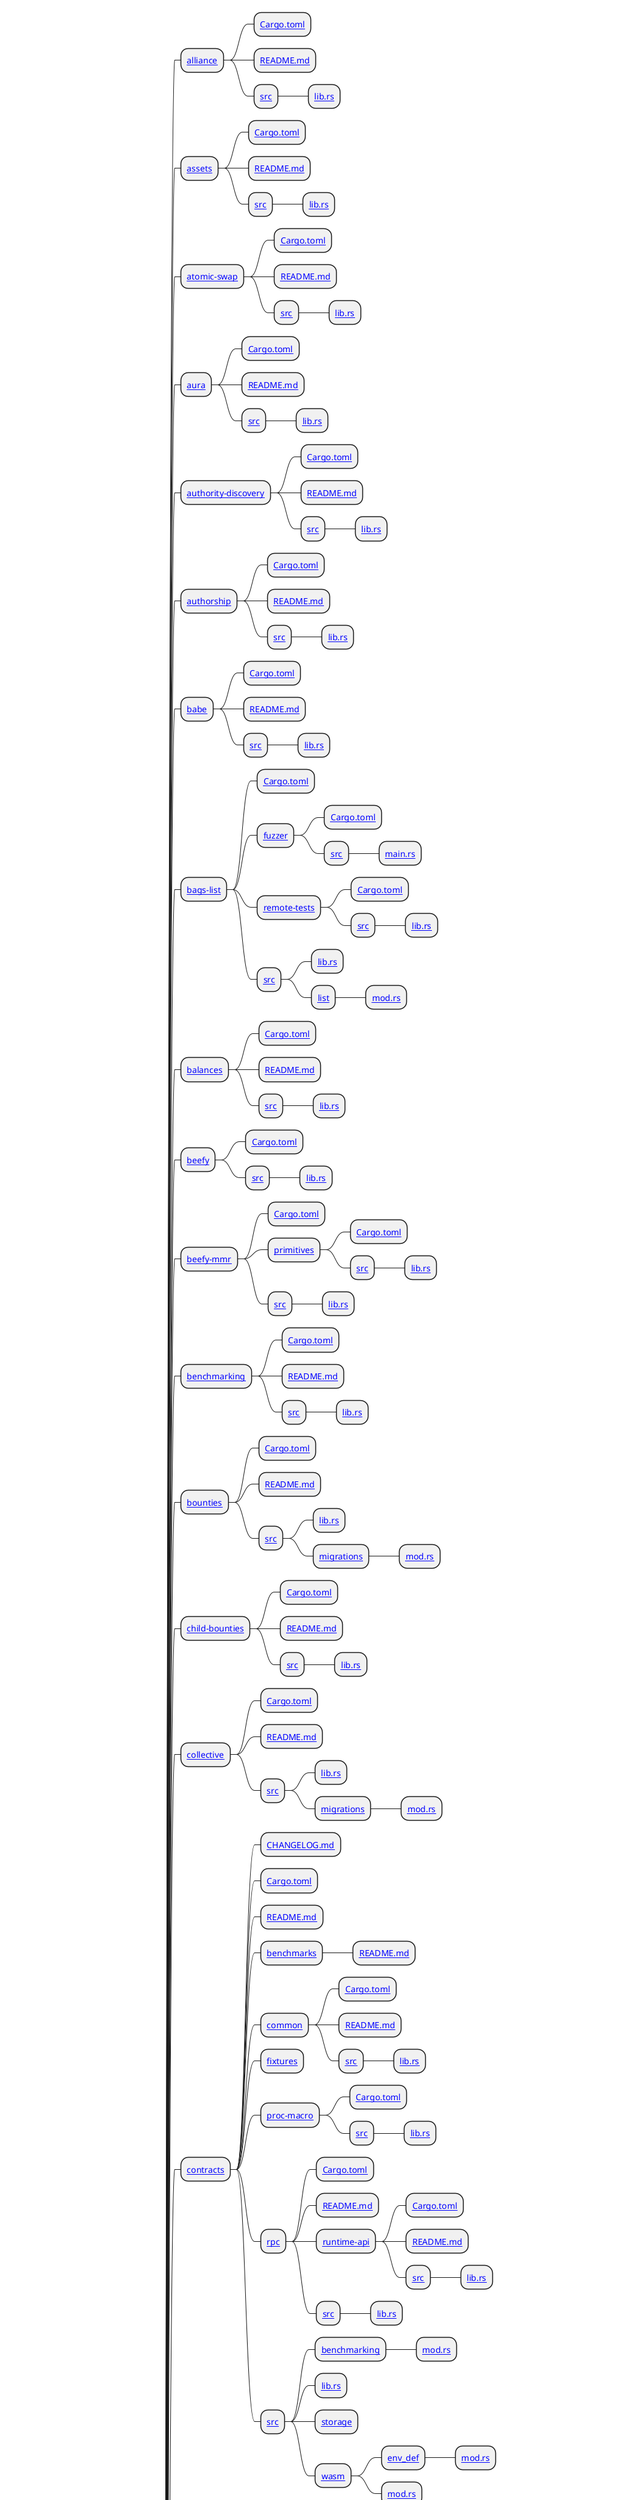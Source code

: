 @startmindmap
* substrate/frame
** [[https://github.com/paritytech/substrate/blob/master/frame frame]]
*** [[https://github.com/paritytech/substrate/blob/master/frame/alliance alliance]]
**** [[https://github.com/paritytech/substrate/blob/master/frame/alliance/Cargo.toml Cargo.toml]]
**** [[https://github.com/paritytech/substrate/blob/master/frame/alliance/README.md README.md]]
**** [[https://github.com/paritytech/substrate/blob/master/frame/alliance/src src]]
***** [[https://github.com/paritytech/substrate/blob/master/frame/alliance/src/lib.rs lib.rs]]
*** [[https://github.com/paritytech/substrate/blob/master/frame/assets assets]]
**** [[https://github.com/paritytech/substrate/blob/master/frame/assets/Cargo.toml Cargo.toml]]
**** [[https://github.com/paritytech/substrate/blob/master/frame/assets/README.md README.md]]
**** [[https://github.com/paritytech/substrate/blob/master/frame/assets/src src]]
***** [[https://github.com/paritytech/substrate/blob/master/frame/assets/src/lib.rs lib.rs]]
*** [[https://github.com/paritytech/substrate/blob/master/frame/atomic-swap atomic-swap]]
**** [[https://github.com/paritytech/substrate/blob/master/frame/atomic-swap/Cargo.toml Cargo.toml]]
**** [[https://github.com/paritytech/substrate/blob/master/frame/atomic-swap/README.md README.md]]
**** [[https://github.com/paritytech/substrate/blob/master/frame/atomic-swap/src src]]
***** [[https://github.com/paritytech/substrate/blob/master/frame/atomic-swap/src/lib.rs lib.rs]]
*** [[https://github.com/paritytech/substrate/blob/master/frame/aura aura]]
**** [[https://github.com/paritytech/substrate/blob/master/frame/aura/Cargo.toml Cargo.toml]]
**** [[https://github.com/paritytech/substrate/blob/master/frame/aura/README.md README.md]]
**** [[https://github.com/paritytech/substrate/blob/master/frame/aura/src src]]
***** [[https://github.com/paritytech/substrate/blob/master/frame/aura/src/lib.rs lib.rs]]
*** [[https://github.com/paritytech/substrate/blob/master/frame/authority-discovery authority-discovery]]
**** [[https://github.com/paritytech/substrate/blob/master/frame/authority-discovery/Cargo.toml Cargo.toml]]
**** [[https://github.com/paritytech/substrate/blob/master/frame/authority-discovery/README.md README.md]]
**** [[https://github.com/paritytech/substrate/blob/master/frame/authority-discovery/src src]]
***** [[https://github.com/paritytech/substrate/blob/master/frame/authority-discovery/src/lib.rs lib.rs]]
*** [[https://github.com/paritytech/substrate/blob/master/frame/authorship authorship]]
**** [[https://github.com/paritytech/substrate/blob/master/frame/authorship/Cargo.toml Cargo.toml]]
**** [[https://github.com/paritytech/substrate/blob/master/frame/authorship/README.md README.md]]
**** [[https://github.com/paritytech/substrate/blob/master/frame/authorship/src src]]
***** [[https://github.com/paritytech/substrate/blob/master/frame/authorship/src/lib.rs lib.rs]]
*** [[https://github.com/paritytech/substrate/blob/master/frame/babe babe]]
**** [[https://github.com/paritytech/substrate/blob/master/frame/babe/Cargo.toml Cargo.toml]]
**** [[https://github.com/paritytech/substrate/blob/master/frame/babe/README.md README.md]]
**** [[https://github.com/paritytech/substrate/blob/master/frame/babe/src src]]
***** [[https://github.com/paritytech/substrate/blob/master/frame/babe/src/lib.rs lib.rs]]
*** [[https://github.com/paritytech/substrate/blob/master/frame/bags-list bags-list]]
**** [[https://github.com/paritytech/substrate/blob/master/frame/bags-list/Cargo.toml Cargo.toml]]
**** [[https://github.com/paritytech/substrate/blob/master/frame/bags-list/fuzzer fuzzer]]
***** [[https://github.com/paritytech/substrate/blob/master/frame/bags-list/fuzzer/Cargo.toml Cargo.toml]]
***** [[https://github.com/paritytech/substrate/blob/master/frame/bags-list/fuzzer/src src]]
****** [[https://github.com/paritytech/substrate/blob/master/frame/bags-list/fuzzer/src/main.rs main.rs]]
**** [[https://github.com/paritytech/substrate/blob/master/frame/bags-list/remote-tests remote-tests]]
***** [[https://github.com/paritytech/substrate/blob/master/frame/bags-list/remote-tests/Cargo.toml Cargo.toml]]
***** [[https://github.com/paritytech/substrate/blob/master/frame/bags-list/remote-tests/src src]]
****** [[https://github.com/paritytech/substrate/blob/master/frame/bags-list/remote-tests/src/lib.rs lib.rs]]
**** [[https://github.com/paritytech/substrate/blob/master/frame/bags-list/src src]]
***** [[https://github.com/paritytech/substrate/blob/master/frame/bags-list/src/lib.rs lib.rs]]
***** [[https://github.com/paritytech/substrate/blob/master/frame/bags-list/src/list list]]
****** [[https://github.com/paritytech/substrate/blob/master/frame/bags-list/src/list/mod.rs mod.rs]]
*** [[https://github.com/paritytech/substrate/blob/master/frame/balances balances]]
**** [[https://github.com/paritytech/substrate/blob/master/frame/balances/Cargo.toml Cargo.toml]]
**** [[https://github.com/paritytech/substrate/blob/master/frame/balances/README.md README.md]]
**** [[https://github.com/paritytech/substrate/blob/master/frame/balances/src src]]
***** [[https://github.com/paritytech/substrate/blob/master/frame/balances/src/lib.rs lib.rs]]
*** [[https://github.com/paritytech/substrate/blob/master/frame/beefy beefy]]
**** [[https://github.com/paritytech/substrate/blob/master/frame/beefy/Cargo.toml Cargo.toml]]
**** [[https://github.com/paritytech/substrate/blob/master/frame/beefy/src src]]
***** [[https://github.com/paritytech/substrate/blob/master/frame/beefy/src/lib.rs lib.rs]]
*** [[https://github.com/paritytech/substrate/blob/master/frame/beefy-mmr beefy-mmr]]
**** [[https://github.com/paritytech/substrate/blob/master/frame/beefy-mmr/Cargo.toml Cargo.toml]]
**** [[https://github.com/paritytech/substrate/blob/master/frame/beefy-mmr/primitives primitives]]
***** [[https://github.com/paritytech/substrate/blob/master/frame/beefy-mmr/primitives/Cargo.toml Cargo.toml]]
***** [[https://github.com/paritytech/substrate/blob/master/frame/beefy-mmr/primitives/src src]]
****** [[https://github.com/paritytech/substrate/blob/master/frame/beefy-mmr/primitives/src/lib.rs lib.rs]]
**** [[https://github.com/paritytech/substrate/blob/master/frame/beefy-mmr/src src]]
***** [[https://github.com/paritytech/substrate/blob/master/frame/beefy-mmr/src/lib.rs lib.rs]]
*** [[https://github.com/paritytech/substrate/blob/master/frame/benchmarking benchmarking]]
**** [[https://github.com/paritytech/substrate/blob/master/frame/benchmarking/Cargo.toml Cargo.toml]]
**** [[https://github.com/paritytech/substrate/blob/master/frame/benchmarking/README.md README.md]]
**** [[https://github.com/paritytech/substrate/blob/master/frame/benchmarking/src src]]
***** [[https://github.com/paritytech/substrate/blob/master/frame/benchmarking/src/lib.rs lib.rs]]
*** [[https://github.com/paritytech/substrate/blob/master/frame/bounties bounties]]
**** [[https://github.com/paritytech/substrate/blob/master/frame/bounties/Cargo.toml Cargo.toml]]
**** [[https://github.com/paritytech/substrate/blob/master/frame/bounties/README.md README.md]]
**** [[https://github.com/paritytech/substrate/blob/master/frame/bounties/src src]]
***** [[https://github.com/paritytech/substrate/blob/master/frame/bounties/src/lib.rs lib.rs]]
***** [[https://github.com/paritytech/substrate/blob/master/frame/bounties/src/migrations migrations]]
****** [[https://github.com/paritytech/substrate/blob/master/frame/bounties/src/migrations/mod.rs mod.rs]]
*** [[https://github.com/paritytech/substrate/blob/master/frame/child-bounties child-bounties]]
**** [[https://github.com/paritytech/substrate/blob/master/frame/child-bounties/Cargo.toml Cargo.toml]]
**** [[https://github.com/paritytech/substrate/blob/master/frame/child-bounties/README.md README.md]]
**** [[https://github.com/paritytech/substrate/blob/master/frame/child-bounties/src src]]
***** [[https://github.com/paritytech/substrate/blob/master/frame/child-bounties/src/lib.rs lib.rs]]
*** [[https://github.com/paritytech/substrate/blob/master/frame/collective collective]]
**** [[https://github.com/paritytech/substrate/blob/master/frame/collective/Cargo.toml Cargo.toml]]
**** [[https://github.com/paritytech/substrate/blob/master/frame/collective/README.md README.md]]
**** [[https://github.com/paritytech/substrate/blob/master/frame/collective/src src]]
***** [[https://github.com/paritytech/substrate/blob/master/frame/collective/src/lib.rs lib.rs]]
***** [[https://github.com/paritytech/substrate/blob/master/frame/collective/src/migrations migrations]]
****** [[https://github.com/paritytech/substrate/blob/master/frame/collective/src/migrations/mod.rs mod.rs]]
*** [[https://github.com/paritytech/substrate/blob/master/frame/contracts contracts]]
**** [[https://github.com/paritytech/substrate/blob/master/frame/contracts/CHANGELOG.md CHANGELOG.md]]
**** [[https://github.com/paritytech/substrate/blob/master/frame/contracts/Cargo.toml Cargo.toml]]
**** [[https://github.com/paritytech/substrate/blob/master/frame/contracts/README.md README.md]]
**** [[https://github.com/paritytech/substrate/blob/master/frame/contracts/benchmarks benchmarks]]
***** [[https://github.com/paritytech/substrate/blob/master/frame/contracts/benchmarks/README.md README.md]]
**** [[https://github.com/paritytech/substrate/blob/master/frame/contracts/common common]]
***** [[https://github.com/paritytech/substrate/blob/master/frame/contracts/common/Cargo.toml Cargo.toml]]
***** [[https://github.com/paritytech/substrate/blob/master/frame/contracts/common/README.md README.md]]
***** [[https://github.com/paritytech/substrate/blob/master/frame/contracts/common/src src]]
****** [[https://github.com/paritytech/substrate/blob/master/frame/contracts/common/src/lib.rs lib.rs]]
**** [[https://github.com/paritytech/substrate/blob/master/frame/contracts/fixtures fixtures]]
**** [[https://github.com/paritytech/substrate/blob/master/frame/contracts/proc-macro proc-macro]]
***** [[https://github.com/paritytech/substrate/blob/master/frame/contracts/proc-macro/Cargo.toml Cargo.toml]]
***** [[https://github.com/paritytech/substrate/blob/master/frame/contracts/proc-macro/src src]]
****** [[https://github.com/paritytech/substrate/blob/master/frame/contracts/proc-macro/src/lib.rs lib.rs]]
**** [[https://github.com/paritytech/substrate/blob/master/frame/contracts/rpc rpc]]
***** [[https://github.com/paritytech/substrate/blob/master/frame/contracts/rpc/Cargo.toml Cargo.toml]]
***** [[https://github.com/paritytech/substrate/blob/master/frame/contracts/rpc/README.md README.md]]
***** [[https://github.com/paritytech/substrate/blob/master/frame/contracts/rpc/runtime-api runtime-api]]
****** [[https://github.com/paritytech/substrate/blob/master/frame/contracts/rpc/runtime-api/Cargo.toml Cargo.toml]]
****** [[https://github.com/paritytech/substrate/blob/master/frame/contracts/rpc/runtime-api/README.md README.md]]
****** [[https://github.com/paritytech/substrate/blob/master/frame/contracts/rpc/runtime-api/src src]]
******* [[https://github.com/paritytech/substrate/blob/master/frame/contracts/rpc/runtime-api/src/lib.rs lib.rs]]
***** [[https://github.com/paritytech/substrate/blob/master/frame/contracts/rpc/src src]]
****** [[https://github.com/paritytech/substrate/blob/master/frame/contracts/rpc/src/lib.rs lib.rs]]
**** [[https://github.com/paritytech/substrate/blob/master/frame/contracts/src src]]
***** [[https://github.com/paritytech/substrate/blob/master/frame/contracts/src/benchmarking benchmarking]]
****** [[https://github.com/paritytech/substrate/blob/master/frame/contracts/src/benchmarking/mod.rs mod.rs]]
***** [[https://github.com/paritytech/substrate/blob/master/frame/contracts/src/lib.rs lib.rs]]
***** [[https://github.com/paritytech/substrate/blob/master/frame/contracts/src/storage storage]]
***** [[https://github.com/paritytech/substrate/blob/master/frame/contracts/src/wasm wasm]]
****** [[https://github.com/paritytech/substrate/blob/master/frame/contracts/src/wasm/env_def env_def]]
******* [[https://github.com/paritytech/substrate/blob/master/frame/contracts/src/wasm/env_def/mod.rs mod.rs]]
****** [[https://github.com/paritytech/substrate/blob/master/frame/contracts/src/wasm/mod.rs mod.rs]]
*** [[https://github.com/paritytech/substrate/blob/master/frame/conviction-voting conviction-voting]]
**** [[https://github.com/paritytech/substrate/blob/master/frame/conviction-voting/Cargo.toml Cargo.toml]]
**** [[https://github.com/paritytech/substrate/blob/master/frame/conviction-voting/README.md README.md]]
**** [[https://github.com/paritytech/substrate/blob/master/frame/conviction-voting/src src]]
***** [[https://github.com/paritytech/substrate/blob/master/frame/conviction-voting/src/lib.rs lib.rs]]
*** [[https://github.com/paritytech/substrate/blob/master/frame/democracy democracy]]
**** [[https://github.com/paritytech/substrate/blob/master/frame/democracy/Cargo.toml Cargo.toml]]
**** [[https://github.com/paritytech/substrate/blob/master/frame/democracy/README.md README.md]]
**** [[https://github.com/paritytech/substrate/blob/master/frame/democracy/src src]]
***** [[https://github.com/paritytech/substrate/blob/master/frame/democracy/src/lib.rs lib.rs]]
***** [[https://github.com/paritytech/substrate/blob/master/frame/democracy/src/tests tests]]
*** [[https://github.com/paritytech/substrate/blob/master/frame/election-provider-multi-phase election-provider-multi-phase]]
**** [[https://github.com/paritytech/substrate/blob/master/frame/election-provider-multi-phase/Cargo.toml Cargo.toml]]
**** [[https://github.com/paritytech/substrate/blob/master/frame/election-provider-multi-phase/src src]]
***** [[https://github.com/paritytech/substrate/blob/master/frame/election-provider-multi-phase/src/lib.rs lib.rs]]
*** [[https://github.com/paritytech/substrate/blob/master/frame/election-provider-support election-provider-support]]
**** [[https://github.com/paritytech/substrate/blob/master/frame/election-provider-support/Cargo.toml Cargo.toml]]
**** [[https://github.com/paritytech/substrate/blob/master/frame/election-provider-support/benchmarking benchmarking]]
***** [[https://github.com/paritytech/substrate/blob/master/frame/election-provider-support/benchmarking/Cargo.toml Cargo.toml]]
***** [[https://github.com/paritytech/substrate/blob/master/frame/election-provider-support/benchmarking/src src]]
****** [[https://github.com/paritytech/substrate/blob/master/frame/election-provider-support/benchmarking/src/lib.rs lib.rs]]
**** [[https://github.com/paritytech/substrate/blob/master/frame/election-provider-support/solution-type solution-type]]
***** [[https://github.com/paritytech/substrate/blob/master/frame/election-provider-support/solution-type/Cargo.toml Cargo.toml]]
***** [[https://github.com/paritytech/substrate/blob/master/frame/election-provider-support/solution-type/fuzzer fuzzer]]
****** [[https://github.com/paritytech/substrate/blob/master/frame/election-provider-support/solution-type/fuzzer/Cargo.toml Cargo.toml]]
****** [[https://github.com/paritytech/substrate/blob/master/frame/election-provider-support/solution-type/fuzzer/src src]]
***** [[https://github.com/paritytech/substrate/blob/master/frame/election-provider-support/solution-type/src src]]
****** [[https://github.com/paritytech/substrate/blob/master/frame/election-provider-support/solution-type/src/lib.rs lib.rs]]
***** [[https://github.com/paritytech/substrate/blob/master/frame/election-provider-support/solution-type/tests tests]]
****** [[https://github.com/paritytech/substrate/blob/master/frame/election-provider-support/solution-type/tests/ui ui]]
******* [[https://github.com/paritytech/substrate/blob/master/frame/election-provider-support/solution-type/tests/ui/fail fail]]
**** [[https://github.com/paritytech/substrate/blob/master/frame/election-provider-support/src src]]
***** [[https://github.com/paritytech/substrate/blob/master/frame/election-provider-support/src/lib.rs lib.rs]]
*** [[https://github.com/paritytech/substrate/blob/master/frame/elections-phragmen elections-phragmen]]
**** [[https://github.com/paritytech/substrate/blob/master/frame/elections-phragmen/CHANGELOG.md CHANGELOG.md]]
**** [[https://github.com/paritytech/substrate/blob/master/frame/elections-phragmen/Cargo.toml Cargo.toml]]
**** [[https://github.com/paritytech/substrate/blob/master/frame/elections-phragmen/README.md README.md]]
**** [[https://github.com/paritytech/substrate/blob/master/frame/elections-phragmen/src src]]
***** [[https://github.com/paritytech/substrate/blob/master/frame/elections-phragmen/src/lib.rs lib.rs]]
***** [[https://github.com/paritytech/substrate/blob/master/frame/elections-phragmen/src/migrations migrations]]
****** [[https://github.com/paritytech/substrate/blob/master/frame/elections-phragmen/src/migrations/mod.rs mod.rs]]
*** [[https://github.com/paritytech/substrate/blob/master/frame/examples examples]]
**** [[https://github.com/paritytech/substrate/blob/master/frame/examples/basic basic]]
***** [[https://github.com/paritytech/substrate/blob/master/frame/examples/basic/Cargo.toml Cargo.toml]]
***** [[https://github.com/paritytech/substrate/blob/master/frame/examples/basic/README.md README.md]]
***** [[https://github.com/paritytech/substrate/blob/master/frame/examples/basic/src src]]
****** [[https://github.com/paritytech/substrate/blob/master/frame/examples/basic/src/lib.rs lib.rs]]
**** [[https://github.com/paritytech/substrate/blob/master/frame/examples/offchain-worker offchain-worker]]
***** [[https://github.com/paritytech/substrate/blob/master/frame/examples/offchain-worker/Cargo.toml Cargo.toml]]
***** [[https://github.com/paritytech/substrate/blob/master/frame/examples/offchain-worker/README.md README.md]]
***** [[https://github.com/paritytech/substrate/blob/master/frame/examples/offchain-worker/src src]]
****** [[https://github.com/paritytech/substrate/blob/master/frame/examples/offchain-worker/src/lib.rs lib.rs]]
**** [[https://github.com/paritytech/substrate/blob/master/frame/examples/parallel parallel]]
***** [[https://github.com/paritytech/substrate/blob/master/frame/examples/parallel/Cargo.toml Cargo.toml]]
***** [[https://github.com/paritytech/substrate/blob/master/frame/examples/parallel/README.md README.md]]
***** [[https://github.com/paritytech/substrate/blob/master/frame/examples/parallel/src src]]
****** [[https://github.com/paritytech/substrate/blob/master/frame/examples/parallel/src/lib.rs lib.rs]]
*** [[https://github.com/paritytech/substrate/blob/master/frame/executive executive]]
**** [[https://github.com/paritytech/substrate/blob/master/frame/executive/Cargo.toml Cargo.toml]]
**** [[https://github.com/paritytech/substrate/blob/master/frame/executive/README.md README.md]]
**** [[https://github.com/paritytech/substrate/blob/master/frame/executive/src src]]
***** [[https://github.com/paritytech/substrate/blob/master/frame/executive/src/lib.rs lib.rs]]
*** [[https://github.com/paritytech/substrate/blob/master/frame/gilt gilt]]
**** [[https://github.com/paritytech/substrate/blob/master/frame/gilt/Cargo.toml Cargo.toml]]
**** [[https://github.com/paritytech/substrate/blob/master/frame/gilt/README.md README.md]]
**** [[https://github.com/paritytech/substrate/blob/master/frame/gilt/src src]]
***** [[https://github.com/paritytech/substrate/blob/master/frame/gilt/src/lib.rs lib.rs]]
*** [[https://github.com/paritytech/substrate/blob/master/frame/grandpa grandpa]]
**** [[https://github.com/paritytech/substrate/blob/master/frame/grandpa/Cargo.toml Cargo.toml]]
**** [[https://github.com/paritytech/substrate/blob/master/frame/grandpa/README.md README.md]]
**** [[https://github.com/paritytech/substrate/blob/master/frame/grandpa/src src]]
***** [[https://github.com/paritytech/substrate/blob/master/frame/grandpa/src/lib.rs lib.rs]]
***** [[https://github.com/paritytech/substrate/blob/master/frame/grandpa/src/migrations migrations]]
*** [[https://github.com/paritytech/substrate/blob/master/frame/identity identity]]
**** [[https://github.com/paritytech/substrate/blob/master/frame/identity/Cargo.toml Cargo.toml]]
**** [[https://github.com/paritytech/substrate/blob/master/frame/identity/README.md README.md]]
**** [[https://github.com/paritytech/substrate/blob/master/frame/identity/src src]]
***** [[https://github.com/paritytech/substrate/blob/master/frame/identity/src/lib.rs lib.rs]]
*** [[https://github.com/paritytech/substrate/blob/master/frame/im-online im-online]]
**** [[https://github.com/paritytech/substrate/blob/master/frame/im-online/Cargo.toml Cargo.toml]]
**** [[https://github.com/paritytech/substrate/blob/master/frame/im-online/README.md README.md]]
**** [[https://github.com/paritytech/substrate/blob/master/frame/im-online/src src]]
***** [[https://github.com/paritytech/substrate/blob/master/frame/im-online/src/lib.rs lib.rs]]
*** [[https://github.com/paritytech/substrate/blob/master/frame/indices indices]]
**** [[https://github.com/paritytech/substrate/blob/master/frame/indices/Cargo.toml Cargo.toml]]
**** [[https://github.com/paritytech/substrate/blob/master/frame/indices/README.md README.md]]
**** [[https://github.com/paritytech/substrate/blob/master/frame/indices/src src]]
***** [[https://github.com/paritytech/substrate/blob/master/frame/indices/src/lib.rs lib.rs]]
*** [[https://github.com/paritytech/substrate/blob/master/frame/lottery lottery]]
**** [[https://github.com/paritytech/substrate/blob/master/frame/lottery/Cargo.toml Cargo.toml]]
**** [[https://github.com/paritytech/substrate/blob/master/frame/lottery/src src]]
***** [[https://github.com/paritytech/substrate/blob/master/frame/lottery/src/lib.rs lib.rs]]
*** [[https://github.com/paritytech/substrate/blob/master/frame/membership membership]]
**** [[https://github.com/paritytech/substrate/blob/master/frame/membership/Cargo.toml Cargo.toml]]
**** [[https://github.com/paritytech/substrate/blob/master/frame/membership/README.md README.md]]
**** [[https://github.com/paritytech/substrate/blob/master/frame/membership/src src]]
***** [[https://github.com/paritytech/substrate/blob/master/frame/membership/src/lib.rs lib.rs]]
***** [[https://github.com/paritytech/substrate/blob/master/frame/membership/src/migrations migrations]]
****** [[https://github.com/paritytech/substrate/blob/master/frame/membership/src/migrations/mod.rs mod.rs]]
*** [[https://github.com/paritytech/substrate/blob/master/frame/merkle-mountain-range merkle-mountain-range]]
**** [[https://github.com/paritytech/substrate/blob/master/frame/merkle-mountain-range/Cargo.toml Cargo.toml]]
**** [[https://github.com/paritytech/substrate/blob/master/frame/merkle-mountain-range/rpc rpc]]
***** [[https://github.com/paritytech/substrate/blob/master/frame/merkle-mountain-range/rpc/Cargo.toml Cargo.toml]]
***** [[https://github.com/paritytech/substrate/blob/master/frame/merkle-mountain-range/rpc/src src]]
****** [[https://github.com/paritytech/substrate/blob/master/frame/merkle-mountain-range/rpc/src/lib.rs lib.rs]]
**** [[https://github.com/paritytech/substrate/blob/master/frame/merkle-mountain-range/src src]]
***** [[https://github.com/paritytech/substrate/blob/master/frame/merkle-mountain-range/src/lib.rs lib.rs]]
***** [[https://github.com/paritytech/substrate/blob/master/frame/merkle-mountain-range/src/mmr mmr]]
****** [[https://github.com/paritytech/substrate/blob/master/frame/merkle-mountain-range/src/mmr/mod.rs mod.rs]]
*** [[https://github.com/paritytech/substrate/blob/master/frame/multisig multisig]]
**** [[https://github.com/paritytech/substrate/blob/master/frame/multisig/Cargo.toml Cargo.toml]]
**** [[https://github.com/paritytech/substrate/blob/master/frame/multisig/README.md README.md]]
**** [[https://github.com/paritytech/substrate/blob/master/frame/multisig/src src]]
***** [[https://github.com/paritytech/substrate/blob/master/frame/multisig/src/lib.rs lib.rs]]
*** [[https://github.com/paritytech/substrate/blob/master/frame/nicks nicks]]
**** [[https://github.com/paritytech/substrate/blob/master/frame/nicks/Cargo.toml Cargo.toml]]
**** [[https://github.com/paritytech/substrate/blob/master/frame/nicks/README.md README.md]]
**** [[https://github.com/paritytech/substrate/blob/master/frame/nicks/src src]]
***** [[https://github.com/paritytech/substrate/blob/master/frame/nicks/src/lib.rs lib.rs]]
*** [[https://github.com/paritytech/substrate/blob/master/frame/node-authorization node-authorization]]
**** [[https://github.com/paritytech/substrate/blob/master/frame/node-authorization/Cargo.toml Cargo.toml]]
**** [[https://github.com/paritytech/substrate/blob/master/frame/node-authorization/src src]]
***** [[https://github.com/paritytech/substrate/blob/master/frame/node-authorization/src/lib.rs lib.rs]]
*** [[https://github.com/paritytech/substrate/blob/master/frame/nomination-pools nomination-pools]]
**** [[https://github.com/paritytech/substrate/blob/master/frame/nomination-pools/Cargo.toml Cargo.toml]]
**** [[https://github.com/paritytech/substrate/blob/master/frame/nomination-pools/benchmarking benchmarking]]
***** [[https://github.com/paritytech/substrate/blob/master/frame/nomination-pools/benchmarking/Cargo.toml Cargo.toml]]
***** [[https://github.com/paritytech/substrate/blob/master/frame/nomination-pools/benchmarking/README.md README.md]]
***** [[https://github.com/paritytech/substrate/blob/master/frame/nomination-pools/benchmarking/src src]]
****** [[https://github.com/paritytech/substrate/blob/master/frame/nomination-pools/benchmarking/src/lib.rs lib.rs]]
**** [[https://github.com/paritytech/substrate/blob/master/frame/nomination-pools/src src]]
***** [[https://github.com/paritytech/substrate/blob/master/frame/nomination-pools/src/lib.rs lib.rs]]
**** [[https://github.com/paritytech/substrate/blob/master/frame/nomination-pools/test-staking test-staking]]
***** [[https://github.com/paritytech/substrate/blob/master/frame/nomination-pools/test-staking/Cargo.toml Cargo.toml]]
***** [[https://github.com/paritytech/substrate/blob/master/frame/nomination-pools/test-staking/src src]]
****** [[https://github.com/paritytech/substrate/blob/master/frame/nomination-pools/test-staking/src/lib.rs lib.rs]]
*** [[https://github.com/paritytech/substrate/blob/master/frame/offences offences]]
**** [[https://github.com/paritytech/substrate/blob/master/frame/offences/Cargo.toml Cargo.toml]]
**** [[https://github.com/paritytech/substrate/blob/master/frame/offences/README.md README.md]]
**** [[https://github.com/paritytech/substrate/blob/master/frame/offences/benchmarking benchmarking]]
***** [[https://github.com/paritytech/substrate/blob/master/frame/offences/benchmarking/Cargo.toml Cargo.toml]]
***** [[https://github.com/paritytech/substrate/blob/master/frame/offences/benchmarking/README.md README.md]]
***** [[https://github.com/paritytech/substrate/blob/master/frame/offences/benchmarking/src src]]
****** [[https://github.com/paritytech/substrate/blob/master/frame/offences/benchmarking/src/lib.rs lib.rs]]
**** [[https://github.com/paritytech/substrate/blob/master/frame/offences/src src]]
***** [[https://github.com/paritytech/substrate/blob/master/frame/offences/src/lib.rs lib.rs]]
*** [[https://github.com/paritytech/substrate/blob/master/frame/preimage preimage]]
**** [[https://github.com/paritytech/substrate/blob/master/frame/preimage/Cargo.toml Cargo.toml]]
**** [[https://github.com/paritytech/substrate/blob/master/frame/preimage/src src]]
***** [[https://github.com/paritytech/substrate/blob/master/frame/preimage/src/lib.rs lib.rs]]
*** [[https://github.com/paritytech/substrate/blob/master/frame/proxy proxy]]
**** [[https://github.com/paritytech/substrate/blob/master/frame/proxy/Cargo.toml Cargo.toml]]
**** [[https://github.com/paritytech/substrate/blob/master/frame/proxy/README.md README.md]]
**** [[https://github.com/paritytech/substrate/blob/master/frame/proxy/src src]]
***** [[https://github.com/paritytech/substrate/blob/master/frame/proxy/src/lib.rs lib.rs]]
*** [[https://github.com/paritytech/substrate/blob/master/frame/randomness-collective-flip randomness-collective-flip]]
**** [[https://github.com/paritytech/substrate/blob/master/frame/randomness-collective-flip/Cargo.toml Cargo.toml]]
**** [[https://github.com/paritytech/substrate/blob/master/frame/randomness-collective-flip/README.md README.md]]
**** [[https://github.com/paritytech/substrate/blob/master/frame/randomness-collective-flip/src src]]
***** [[https://github.com/paritytech/substrate/blob/master/frame/randomness-collective-flip/src/lib.rs lib.rs]]
*** [[https://github.com/paritytech/substrate/blob/master/frame/ranked-collective ranked-collective]]
**** [[https://github.com/paritytech/substrate/blob/master/frame/ranked-collective/Cargo.toml Cargo.toml]]
**** [[https://github.com/paritytech/substrate/blob/master/frame/ranked-collective/README.md README.md]]
**** [[https://github.com/paritytech/substrate/blob/master/frame/ranked-collective/src src]]
***** [[https://github.com/paritytech/substrate/blob/master/frame/ranked-collective/src/lib.rs lib.rs]]
*** [[https://github.com/paritytech/substrate/blob/master/frame/recovery recovery]]
**** [[https://github.com/paritytech/substrate/blob/master/frame/recovery/Cargo.toml Cargo.toml]]
**** [[https://github.com/paritytech/substrate/blob/master/frame/recovery/README.md README.md]]
**** [[https://github.com/paritytech/substrate/blob/master/frame/recovery/src src]]
***** [[https://github.com/paritytech/substrate/blob/master/frame/recovery/src/lib.rs lib.rs]]
*** [[https://github.com/paritytech/substrate/blob/master/frame/referenda referenda]]
**** [[https://github.com/paritytech/substrate/blob/master/frame/referenda/Cargo.toml Cargo.toml]]
**** [[https://github.com/paritytech/substrate/blob/master/frame/referenda/README.md README.md]]
**** [[https://github.com/paritytech/substrate/blob/master/frame/referenda/src src]]
***** [[https://github.com/paritytech/substrate/blob/master/frame/referenda/src/lib.rs lib.rs]]
*** [[https://github.com/paritytech/substrate/blob/master/frame/remark remark]]
**** [[https://github.com/paritytech/substrate/blob/master/frame/remark/Cargo.toml Cargo.toml]]
**** [[https://github.com/paritytech/substrate/blob/master/frame/remark/README.md README.md]]
**** [[https://github.com/paritytech/substrate/blob/master/frame/remark/src src]]
***** [[https://github.com/paritytech/substrate/blob/master/frame/remark/src/lib.rs lib.rs]]
*** [[https://github.com/paritytech/substrate/blob/master/frame/scheduler scheduler]]
**** [[https://github.com/paritytech/substrate/blob/master/frame/scheduler/Cargo.toml Cargo.toml]]
**** [[https://github.com/paritytech/substrate/blob/master/frame/scheduler/README.md README.md]]
**** [[https://github.com/paritytech/substrate/blob/master/frame/scheduler/src src]]
***** [[https://github.com/paritytech/substrate/blob/master/frame/scheduler/src/lib.rs lib.rs]]
*** [[https://github.com/paritytech/substrate/blob/master/frame/scored-pool scored-pool]]
**** [[https://github.com/paritytech/substrate/blob/master/frame/scored-pool/Cargo.toml Cargo.toml]]
**** [[https://github.com/paritytech/substrate/blob/master/frame/scored-pool/README.md README.md]]
**** [[https://github.com/paritytech/substrate/blob/master/frame/scored-pool/src src]]
***** [[https://github.com/paritytech/substrate/blob/master/frame/scored-pool/src/lib.rs lib.rs]]
*** [[https://github.com/paritytech/substrate/blob/master/frame/session session]]
**** [[https://github.com/paritytech/substrate/blob/master/frame/session/Cargo.toml Cargo.toml]]
**** [[https://github.com/paritytech/substrate/blob/master/frame/session/README.md README.md]]
**** [[https://github.com/paritytech/substrate/blob/master/frame/session/benchmarking benchmarking]]
***** [[https://github.com/paritytech/substrate/blob/master/frame/session/benchmarking/Cargo.toml Cargo.toml]]
***** [[https://github.com/paritytech/substrate/blob/master/frame/session/benchmarking/README.md README.md]]
***** [[https://github.com/paritytech/substrate/blob/master/frame/session/benchmarking/src src]]
****** [[https://github.com/paritytech/substrate/blob/master/frame/session/benchmarking/src/lib.rs lib.rs]]
**** [[https://github.com/paritytech/substrate/blob/master/frame/session/src src]]
***** [[https://github.com/paritytech/substrate/blob/master/frame/session/src/historical historical]]
****** [[https://github.com/paritytech/substrate/blob/master/frame/session/src/historical/mod.rs mod.rs]]
***** [[https://github.com/paritytech/substrate/blob/master/frame/session/src/lib.rs lib.rs]]
***** [[https://github.com/paritytech/substrate/blob/master/frame/session/src/migrations migrations]]
****** [[https://github.com/paritytech/substrate/blob/master/frame/session/src/migrations/mod.rs mod.rs]]
*** [[https://github.com/paritytech/substrate/blob/master/frame/society society]]
**** [[https://github.com/paritytech/substrate/blob/master/frame/society/Cargo.toml Cargo.toml]]
**** [[https://github.com/paritytech/substrate/blob/master/frame/society/README.md README.md]]
**** [[https://github.com/paritytech/substrate/blob/master/frame/society/src src]]
***** [[https://github.com/paritytech/substrate/blob/master/frame/society/src/lib.rs lib.rs]]
*** [[https://github.com/paritytech/substrate/blob/master/frame/staking staking]]
**** [[https://github.com/paritytech/substrate/blob/master/frame/staking/Cargo.toml Cargo.toml]]
**** [[https://github.com/paritytech/substrate/blob/master/frame/staking/README.md README.md]]
**** [[https://github.com/paritytech/substrate/blob/master/frame/staking/reward-curve reward-curve]]
***** [[https://github.com/paritytech/substrate/blob/master/frame/staking/reward-curve/Cargo.toml Cargo.toml]]
***** [[https://github.com/paritytech/substrate/blob/master/frame/staking/reward-curve/src src]]
****** [[https://github.com/paritytech/substrate/blob/master/frame/staking/reward-curve/src/lib.rs lib.rs]]
***** [[https://github.com/paritytech/substrate/blob/master/frame/staking/reward-curve/tests tests]]
**** [[https://github.com/paritytech/substrate/blob/master/frame/staking/reward-fn reward-fn]]
***** [[https://github.com/paritytech/substrate/blob/master/frame/staking/reward-fn/Cargo.toml Cargo.toml]]
***** [[https://github.com/paritytech/substrate/blob/master/frame/staking/reward-fn/src src]]
****** [[https://github.com/paritytech/substrate/blob/master/frame/staking/reward-fn/src/lib.rs lib.rs]]
***** [[https://github.com/paritytech/substrate/blob/master/frame/staking/reward-fn/tests tests]]
**** [[https://github.com/paritytech/substrate/blob/master/frame/staking/src src]]
***** [[https://github.com/paritytech/substrate/blob/master/frame/staking/src/lib.rs lib.rs]]
***** [[https://github.com/paritytech/substrate/blob/master/frame/staking/src/pallet pallet]]
****** [[https://github.com/paritytech/substrate/blob/master/frame/staking/src/pallet/mod.rs mod.rs]]
*** [[https://github.com/paritytech/substrate/blob/master/frame/state-trie-migration state-trie-migration]]
**** [[https://github.com/paritytech/substrate/blob/master/frame/state-trie-migration/Cargo.toml Cargo.toml]]
**** [[https://github.com/paritytech/substrate/blob/master/frame/state-trie-migration/src src]]
***** [[https://github.com/paritytech/substrate/blob/master/frame/state-trie-migration/src/lib.rs lib.rs]]
*** [[https://github.com/paritytech/substrate/blob/master/frame/sudo sudo]]
**** [[https://github.com/paritytech/substrate/blob/master/frame/sudo/Cargo.toml Cargo.toml]]
**** [[https://github.com/paritytech/substrate/blob/master/frame/sudo/README.md README.md]]
**** [[https://github.com/paritytech/substrate/blob/master/frame/sudo/src src]]
***** [[https://github.com/paritytech/substrate/blob/master/frame/sudo/src/lib.rs lib.rs]]
*** [[https://github.com/paritytech/substrate/blob/master/frame/support support]]
**** [[https://github.com/paritytech/substrate/blob/master/frame/support/Cargo.toml Cargo.toml]]
**** [[https://github.com/paritytech/substrate/blob/master/frame/support/README.md README.md]]
**** [[https://github.com/paritytech/substrate/blob/master/frame/support/procedural procedural]]
***** [[https://github.com/paritytech/substrate/blob/master/frame/support/procedural/Cargo.toml Cargo.toml]]
***** [[https://github.com/paritytech/substrate/blob/master/frame/support/procedural/src src]]
****** [[https://github.com/paritytech/substrate/blob/master/frame/support/procedural/src/construct_runtime construct_runtime]]
******* [[https://github.com/paritytech/substrate/blob/master/frame/support/procedural/src/construct_runtime/expand expand]]
******** [[https://github.com/paritytech/substrate/blob/master/frame/support/procedural/src/construct_runtime/expand/mod.rs mod.rs]]
******* [[https://github.com/paritytech/substrate/blob/master/frame/support/procedural/src/construct_runtime/mod.rs mod.rs]]
****** [[https://github.com/paritytech/substrate/blob/master/frame/support/procedural/src/lib.rs lib.rs]]
****** [[https://github.com/paritytech/substrate/blob/master/frame/support/procedural/src/pallet pallet]]
******* [[https://github.com/paritytech/substrate/blob/master/frame/support/procedural/src/pallet/expand expand]]
******** [[https://github.com/paritytech/substrate/blob/master/frame/support/procedural/src/pallet/expand/mod.rs mod.rs]]
******* [[https://github.com/paritytech/substrate/blob/master/frame/support/procedural/src/pallet/mod.rs mod.rs]]
******* [[https://github.com/paritytech/substrate/blob/master/frame/support/procedural/src/pallet/parse parse]]
******** [[https://github.com/paritytech/substrate/blob/master/frame/support/procedural/src/pallet/parse/mod.rs mod.rs]]
****** [[https://github.com/paritytech/substrate/blob/master/frame/support/procedural/src/storage storage]]
******* [[https://github.com/paritytech/substrate/blob/master/frame/support/procedural/src/storage/genesis_config genesis_config]]
******** [[https://github.com/paritytech/substrate/blob/master/frame/support/procedural/src/storage/genesis_config/mod.rs mod.rs]]
******* [[https://github.com/paritytech/substrate/blob/master/frame/support/procedural/src/storage/mod.rs mod.rs]]
***** [[https://github.com/paritytech/substrate/blob/master/frame/support/procedural/tools tools]]
****** [[https://github.com/paritytech/substrate/blob/master/frame/support/procedural/tools/Cargo.toml Cargo.toml]]
****** [[https://github.com/paritytech/substrate/blob/master/frame/support/procedural/tools/derive derive]]
******* [[https://github.com/paritytech/substrate/blob/master/frame/support/procedural/tools/derive/Cargo.toml Cargo.toml]]
******* [[https://github.com/paritytech/substrate/blob/master/frame/support/procedural/tools/derive/src src]]
******** [[https://github.com/paritytech/substrate/blob/master/frame/support/procedural/tools/derive/src/lib.rs lib.rs]]
****** [[https://github.com/paritytech/substrate/blob/master/frame/support/procedural/tools/src src]]
******* [[https://github.com/paritytech/substrate/blob/master/frame/support/procedural/tools/src/lib.rs lib.rs]]
**** [[https://github.com/paritytech/substrate/blob/master/frame/support/src src]]
***** [[https://github.com/paritytech/substrate/blob/master/frame/support/src/crypto crypto]]
***** [[https://github.com/paritytech/substrate/blob/master/frame/support/src/lib.rs lib.rs]]
***** [[https://github.com/paritytech/substrate/blob/master/frame/support/src/storage storage]]
****** [[https://github.com/paritytech/substrate/blob/master/frame/support/src/storage/generator generator]]
******* [[https://github.com/paritytech/substrate/blob/master/frame/support/src/storage/generator/mod.rs mod.rs]]
****** [[https://github.com/paritytech/substrate/blob/master/frame/support/src/storage/mod.rs mod.rs]]
****** [[https://github.com/paritytech/substrate/blob/master/frame/support/src/storage/types types]]
******* [[https://github.com/paritytech/substrate/blob/master/frame/support/src/storage/types/mod.rs mod.rs]]
***** [[https://github.com/paritytech/substrate/blob/master/frame/support/src/traits traits]]
****** [[https://github.com/paritytech/substrate/blob/master/frame/support/src/traits/tokens tokens]]
******* [[https://github.com/paritytech/substrate/blob/master/frame/support/src/traits/tokens/currency currency]]
******* [[https://github.com/paritytech/substrate/blob/master/frame/support/src/traits/tokens/fungible fungible]]
******* [[https://github.com/paritytech/substrate/blob/master/frame/support/src/traits/tokens/fungibles fungibles]]
******* [[https://github.com/paritytech/substrate/blob/master/frame/support/src/traits/tokens/imbalance imbalance]]
***** [[https://github.com/paritytech/substrate/blob/master/frame/support/src/weights weights]]
**** [[https://github.com/paritytech/substrate/blob/master/frame/support/test test]]
***** [[https://github.com/paritytech/substrate/blob/master/frame/support/test/Cargo.toml Cargo.toml]]
***** [[https://github.com/paritytech/substrate/blob/master/frame/support/test/compile_pass compile_pass]]
****** [[https://github.com/paritytech/substrate/blob/master/frame/support/test/compile_pass/Cargo.toml Cargo.toml]]
****** [[https://github.com/paritytech/substrate/blob/master/frame/support/test/compile_pass/src src]]
******* [[https://github.com/paritytech/substrate/blob/master/frame/support/test/compile_pass/src/lib.rs lib.rs]]
***** [[https://github.com/paritytech/substrate/blob/master/frame/support/test/pallet pallet]]
****** [[https://github.com/paritytech/substrate/blob/master/frame/support/test/pallet/Cargo.toml Cargo.toml]]
****** [[https://github.com/paritytech/substrate/blob/master/frame/support/test/pallet/src src]]
******* [[https://github.com/paritytech/substrate/blob/master/frame/support/test/pallet/src/lib.rs lib.rs]]
***** [[https://github.com/paritytech/substrate/blob/master/frame/support/test/src src]]
****** [[https://github.com/paritytech/substrate/blob/master/frame/support/test/src/lib.rs lib.rs]]
***** [[https://github.com/paritytech/substrate/blob/master/frame/support/test/tests tests]]
****** [[https://github.com/paritytech/substrate/blob/master/frame/support/test/tests/construct_runtime_ui construct_runtime_ui]]
****** [[https://github.com/paritytech/substrate/blob/master/frame/support/test/tests/decl_module_ui decl_module_ui]]
****** [[https://github.com/paritytech/substrate/blob/master/frame/support/test/tests/decl_storage_ui decl_storage_ui]]
****** [[https://github.com/paritytech/substrate/blob/master/frame/support/test/tests/derive_no_bound_ui derive_no_bound_ui]]
****** [[https://github.com/paritytech/substrate/blob/master/frame/support/test/tests/pallet_ui pallet_ui]]
******* [[https://github.com/paritytech/substrate/blob/master/frame/support/test/tests/pallet_ui/pass pass]]
****** [[https://github.com/paritytech/substrate/blob/master/frame/support/test/tests/storage_alias_ui storage_alias_ui]]
*** [[https://github.com/paritytech/substrate/blob/master/frame/system system]]
**** [[https://github.com/paritytech/substrate/blob/master/frame/system/Cargo.toml Cargo.toml]]
**** [[https://github.com/paritytech/substrate/blob/master/frame/system/README.md README.md]]
**** [[https://github.com/paritytech/substrate/blob/master/frame/system/benches benches]]
**** [[https://github.com/paritytech/substrate/blob/master/frame/system/benchmarking benchmarking]]
***** [[https://github.com/paritytech/substrate/blob/master/frame/system/benchmarking/Cargo.toml Cargo.toml]]
***** [[https://github.com/paritytech/substrate/blob/master/frame/system/benchmarking/README.md README.md]]
***** [[https://github.com/paritytech/substrate/blob/master/frame/system/benchmarking/src src]]
****** [[https://github.com/paritytech/substrate/blob/master/frame/system/benchmarking/src/lib.rs lib.rs]]
**** [[https://github.com/paritytech/substrate/blob/master/frame/system/rpc rpc]]
***** [[https://github.com/paritytech/substrate/blob/master/frame/system/rpc/runtime-api runtime-api]]
****** [[https://github.com/paritytech/substrate/blob/master/frame/system/rpc/runtime-api/Cargo.toml Cargo.toml]]
****** [[https://github.com/paritytech/substrate/blob/master/frame/system/rpc/runtime-api/README.md README.md]]
****** [[https://github.com/paritytech/substrate/blob/master/frame/system/rpc/runtime-api/src src]]
******* [[https://github.com/paritytech/substrate/blob/master/frame/system/rpc/runtime-api/src/lib.rs lib.rs]]
**** [[https://github.com/paritytech/substrate/blob/master/frame/system/src src]]
***** [[https://github.com/paritytech/substrate/blob/master/frame/system/src/extensions extensions]]
****** [[https://github.com/paritytech/substrate/blob/master/frame/system/src/extensions/mod.rs mod.rs]]
***** [[https://github.com/paritytech/substrate/blob/master/frame/system/src/lib.rs lib.rs]]
***** [[https://github.com/paritytech/substrate/blob/master/frame/system/src/migrations migrations]]
****** [[https://github.com/paritytech/substrate/blob/master/frame/system/src/migrations/mod.rs mod.rs]]
*** [[https://github.com/paritytech/substrate/blob/master/frame/timestamp timestamp]]
**** [[https://github.com/paritytech/substrate/blob/master/frame/timestamp/Cargo.toml Cargo.toml]]
**** [[https://github.com/paritytech/substrate/blob/master/frame/timestamp/README.md README.md]]
**** [[https://github.com/paritytech/substrate/blob/master/frame/timestamp/src src]]
***** [[https://github.com/paritytech/substrate/blob/master/frame/timestamp/src/lib.rs lib.rs]]
*** [[https://github.com/paritytech/substrate/blob/master/frame/tips tips]]
**** [[https://github.com/paritytech/substrate/blob/master/frame/tips/Cargo.toml Cargo.toml]]
**** [[https://github.com/paritytech/substrate/blob/master/frame/tips/README.md README.md]]
**** [[https://github.com/paritytech/substrate/blob/master/frame/tips/src src]]
***** [[https://github.com/paritytech/substrate/blob/master/frame/tips/src/lib.rs lib.rs]]
***** [[https://github.com/paritytech/substrate/blob/master/frame/tips/src/migrations migrations]]
****** [[https://github.com/paritytech/substrate/blob/master/frame/tips/src/migrations/mod.rs mod.rs]]
*** [[https://github.com/paritytech/substrate/blob/master/frame/transaction-payment transaction-payment]]
**** [[https://github.com/paritytech/substrate/blob/master/frame/transaction-payment/Cargo.toml Cargo.toml]]
**** [[https://github.com/paritytech/substrate/blob/master/frame/transaction-payment/README.md README.md]]
**** [[https://github.com/paritytech/substrate/blob/master/frame/transaction-payment/asset-tx-payment asset-tx-payment]]
***** [[https://github.com/paritytech/substrate/blob/master/frame/transaction-payment/asset-tx-payment/Cargo.toml Cargo.toml]]
***** [[https://github.com/paritytech/substrate/blob/master/frame/transaction-payment/asset-tx-payment/README.md README.md]]
***** [[https://github.com/paritytech/substrate/blob/master/frame/transaction-payment/asset-tx-payment/src src]]
****** [[https://github.com/paritytech/substrate/blob/master/frame/transaction-payment/asset-tx-payment/src/lib.rs lib.rs]]
**** [[https://github.com/paritytech/substrate/blob/master/frame/transaction-payment/rpc rpc]]
***** [[https://github.com/paritytech/substrate/blob/master/frame/transaction-payment/rpc/Cargo.toml Cargo.toml]]
***** [[https://github.com/paritytech/substrate/blob/master/frame/transaction-payment/rpc/README.md README.md]]
***** [[https://github.com/paritytech/substrate/blob/master/frame/transaction-payment/rpc/runtime-api runtime-api]]
****** [[https://github.com/paritytech/substrate/blob/master/frame/transaction-payment/rpc/runtime-api/Cargo.toml Cargo.toml]]
****** [[https://github.com/paritytech/substrate/blob/master/frame/transaction-payment/rpc/runtime-api/README.md README.md]]
****** [[https://github.com/paritytech/substrate/blob/master/frame/transaction-payment/rpc/runtime-api/src src]]
******* [[https://github.com/paritytech/substrate/blob/master/frame/transaction-payment/rpc/runtime-api/src/lib.rs lib.rs]]
***** [[https://github.com/paritytech/substrate/blob/master/frame/transaction-payment/rpc/src src]]
****** [[https://github.com/paritytech/substrate/blob/master/frame/transaction-payment/rpc/src/lib.rs lib.rs]]
**** [[https://github.com/paritytech/substrate/blob/master/frame/transaction-payment/src src]]
***** [[https://github.com/paritytech/substrate/blob/master/frame/transaction-payment/src/lib.rs lib.rs]]
*** [[https://github.com/paritytech/substrate/blob/master/frame/transaction-storage transaction-storage]]
**** [[https://github.com/paritytech/substrate/blob/master/frame/transaction-storage/Cargo.toml Cargo.toml]]
**** [[https://github.com/paritytech/substrate/blob/master/frame/transaction-storage/README.md README.md]]
**** [[https://github.com/paritytech/substrate/blob/master/frame/transaction-storage/src src]]
***** [[https://github.com/paritytech/substrate/blob/master/frame/transaction-storage/src/lib.rs lib.rs]]
*** [[https://github.com/paritytech/substrate/blob/master/frame/treasury treasury]]
**** [[https://github.com/paritytech/substrate/blob/master/frame/treasury/Cargo.toml Cargo.toml]]
**** [[https://github.com/paritytech/substrate/blob/master/frame/treasury/README.md README.md]]
**** [[https://github.com/paritytech/substrate/blob/master/frame/treasury/src src]]
***** [[https://github.com/paritytech/substrate/blob/master/frame/treasury/src/lib.rs lib.rs]]
*** [[https://github.com/paritytech/substrate/blob/master/frame/try-runtime try-runtime]]
**** [[https://github.com/paritytech/substrate/blob/master/frame/try-runtime/Cargo.toml Cargo.toml]]
**** [[https://github.com/paritytech/substrate/blob/master/frame/try-runtime/src src]]
***** [[https://github.com/paritytech/substrate/blob/master/frame/try-runtime/src/lib.rs lib.rs]]
*** [[https://github.com/paritytech/substrate/blob/master/frame/uniques uniques]]
**** [[https://github.com/paritytech/substrate/blob/master/frame/uniques/Cargo.toml Cargo.toml]]
**** [[https://github.com/paritytech/substrate/blob/master/frame/uniques/README.md README.md]]
**** [[https://github.com/paritytech/substrate/blob/master/frame/uniques/src src]]
***** [[https://github.com/paritytech/substrate/blob/master/frame/uniques/src/lib.rs lib.rs]]
*** [[https://github.com/paritytech/substrate/blob/master/frame/utility utility]]
**** [[https://github.com/paritytech/substrate/blob/master/frame/utility/Cargo.toml Cargo.toml]]
**** [[https://github.com/paritytech/substrate/blob/master/frame/utility/README.md README.md]]
**** [[https://github.com/paritytech/substrate/blob/master/frame/utility/src src]]
***** [[https://github.com/paritytech/substrate/blob/master/frame/utility/src/lib.rs lib.rs]]
*** [[https://github.com/paritytech/substrate/blob/master/frame/vesting vesting]]
**** [[https://github.com/paritytech/substrate/blob/master/frame/vesting/Cargo.toml Cargo.toml]]
**** [[https://github.com/paritytech/substrate/blob/master/frame/vesting/README.md README.md]]
**** [[https://github.com/paritytech/substrate/blob/master/frame/vesting/src src]]
***** [[https://github.com/paritytech/substrate/blob/master/frame/vesting/src/lib.rs lib.rs]]
*** [[https://github.com/paritytech/substrate/blob/master/frame/whitelist whitelist]]
**** [[https://github.com/paritytech/substrate/blob/master/frame/whitelist/Cargo.toml Cargo.toml]]
**** [[https://github.com/paritytech/substrate/blob/master/frame/whitelist/src src]]
***** [[https://github.com/paritytech/substrate/blob/master/frame/whitelist/src/lib.rs lib.rs]]
@endmindmap